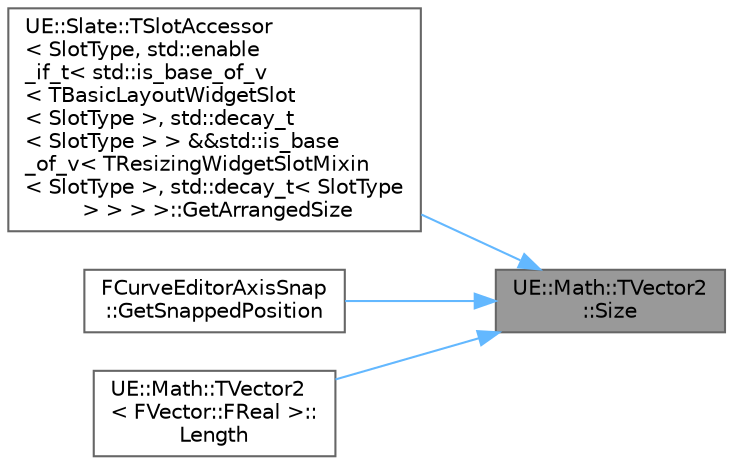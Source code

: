 digraph "UE::Math::TVector2::Size"
{
 // INTERACTIVE_SVG=YES
 // LATEX_PDF_SIZE
  bgcolor="transparent";
  edge [fontname=Helvetica,fontsize=10,labelfontname=Helvetica,labelfontsize=10];
  node [fontname=Helvetica,fontsize=10,shape=box,height=0.2,width=0.4];
  rankdir="RL";
  Node1 [id="Node000001",label="UE::Math::TVector2\l::Size",height=0.2,width=0.4,color="gray40", fillcolor="grey60", style="filled", fontcolor="black",tooltip="Get the length (magnitude) of this vector."];
  Node1 -> Node2 [id="edge1_Node000001_Node000002",dir="back",color="steelblue1",style="solid",tooltip=" "];
  Node2 [id="Node000002",label="UE::Slate::TSlotAccessor\l\< SlotType, std::enable\l_if_t\< std::is_base_of_v\l\< TBasicLayoutWidgetSlot\l\< SlotType \>, std::decay_t\l\< SlotType \> \> &&std::is_base\l_of_v\< TResizingWidgetSlotMixin\l\< SlotType \>, std::decay_t\< SlotType\l \> \> \> \>::GetArrangedSize",height=0.2,width=0.4,color="grey40", fillcolor="white", style="filled",URL="$d4/d22/structUE_1_1Slate_1_1TSlotAccessor_3_01SlotType_00_01std_1_1enable__if__t_3_01std_1_1is__base__o3f2273fed4a38dc9843fc812102cfcdc.html#a84686a880a92cae01e6245ba30cf23ed",tooltip="Get the slot's arranged size as it was last calculated."];
  Node1 -> Node3 [id="edge2_Node000001_Node000003",dir="back",color="steelblue1",style="solid",tooltip=" "];
  Node3 [id="Node000003",label="FCurveEditorAxisSnap\l::GetSnappedPosition",height=0.2,width=0.4,color="grey40", fillcolor="white", style="filled",URL="$d3/d67/structFCurveEditorAxisSnap.html#afd8da01e2772e6be394b6e7b5928471a",tooltip="Combines an InitialPosition and mouse movement to produce a final position that respects the axis sna..."];
  Node1 -> Node4 [id="edge3_Node000001_Node000004",dir="back",color="steelblue1",style="solid",tooltip=" "];
  Node4 [id="Node000004",label="UE::Math::TVector2\l\< FVector::FReal \>::\lLength",height=0.2,width=0.4,color="grey40", fillcolor="white", style="filled",URL="$d2/d80/structUE_1_1Math_1_1TVector2.html#a20458d436d454eb7b27e46445725e148",tooltip=" "];
}
